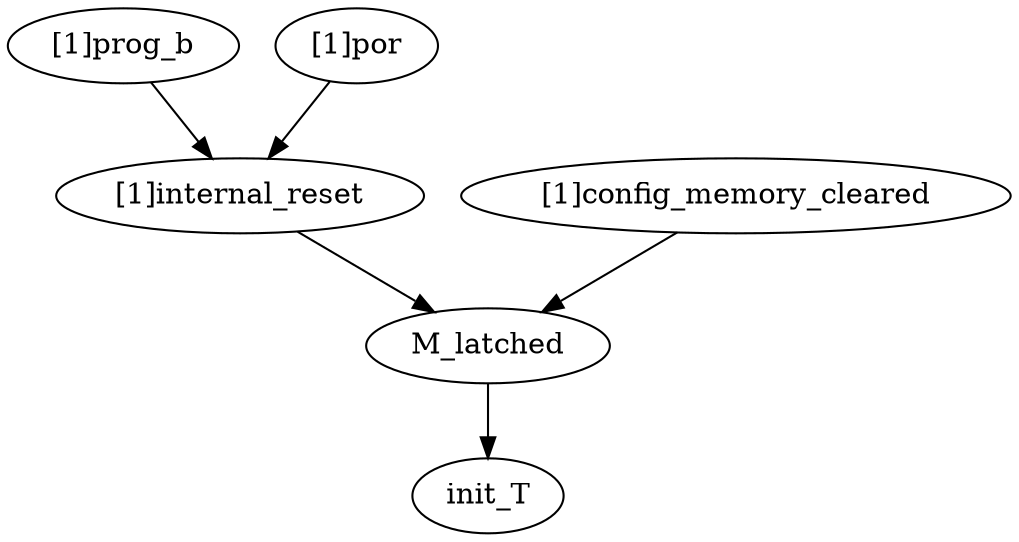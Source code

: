 strict digraph "" {
	init_T	 [complexity=0,
		importance=0.0121511380713,
		rank=0.0];
	"[1]prog_b"	 [complexity=6,
		importance=0.0893794763881,
		rank=0.014896579398];
	"[1]internal_reset"	 [complexity=3,
		importance=0.0780957561382,
		rank=0.0260319187127];
	"[1]prog_b" -> "[1]internal_reset";
	M_latched	 [complexity=2,
		importance=0.0277640555476,
		rank=0.0138820277738];
	M_latched -> init_T;
	"[1]internal_reset" -> M_latched;
	"[1]config_memory_cleared"	 [complexity=3,
		importance=0.043376973024,
		rank=0.014458991008];
	"[1]config_memory_cleared" -> M_latched;
	"[1]por"	 [complexity=6,
		importance=0.0893794763881,
		rank=0.014896579398];
	"[1]por" -> "[1]internal_reset";
}
